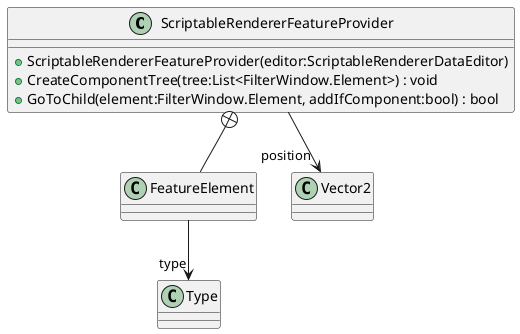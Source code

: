 @startuml
class ScriptableRendererFeatureProvider {
    + ScriptableRendererFeatureProvider(editor:ScriptableRendererDataEditor)
    + CreateComponentTree(tree:List<FilterWindow.Element>) : void
    + GoToChild(element:FilterWindow.Element, addIfComponent:bool) : bool
}
class FeatureElement {
}
ScriptableRendererFeatureProvider --> "position" Vector2
ScriptableRendererFeatureProvider +-- FeatureElement
FeatureElement --> "type" Type
@enduml
